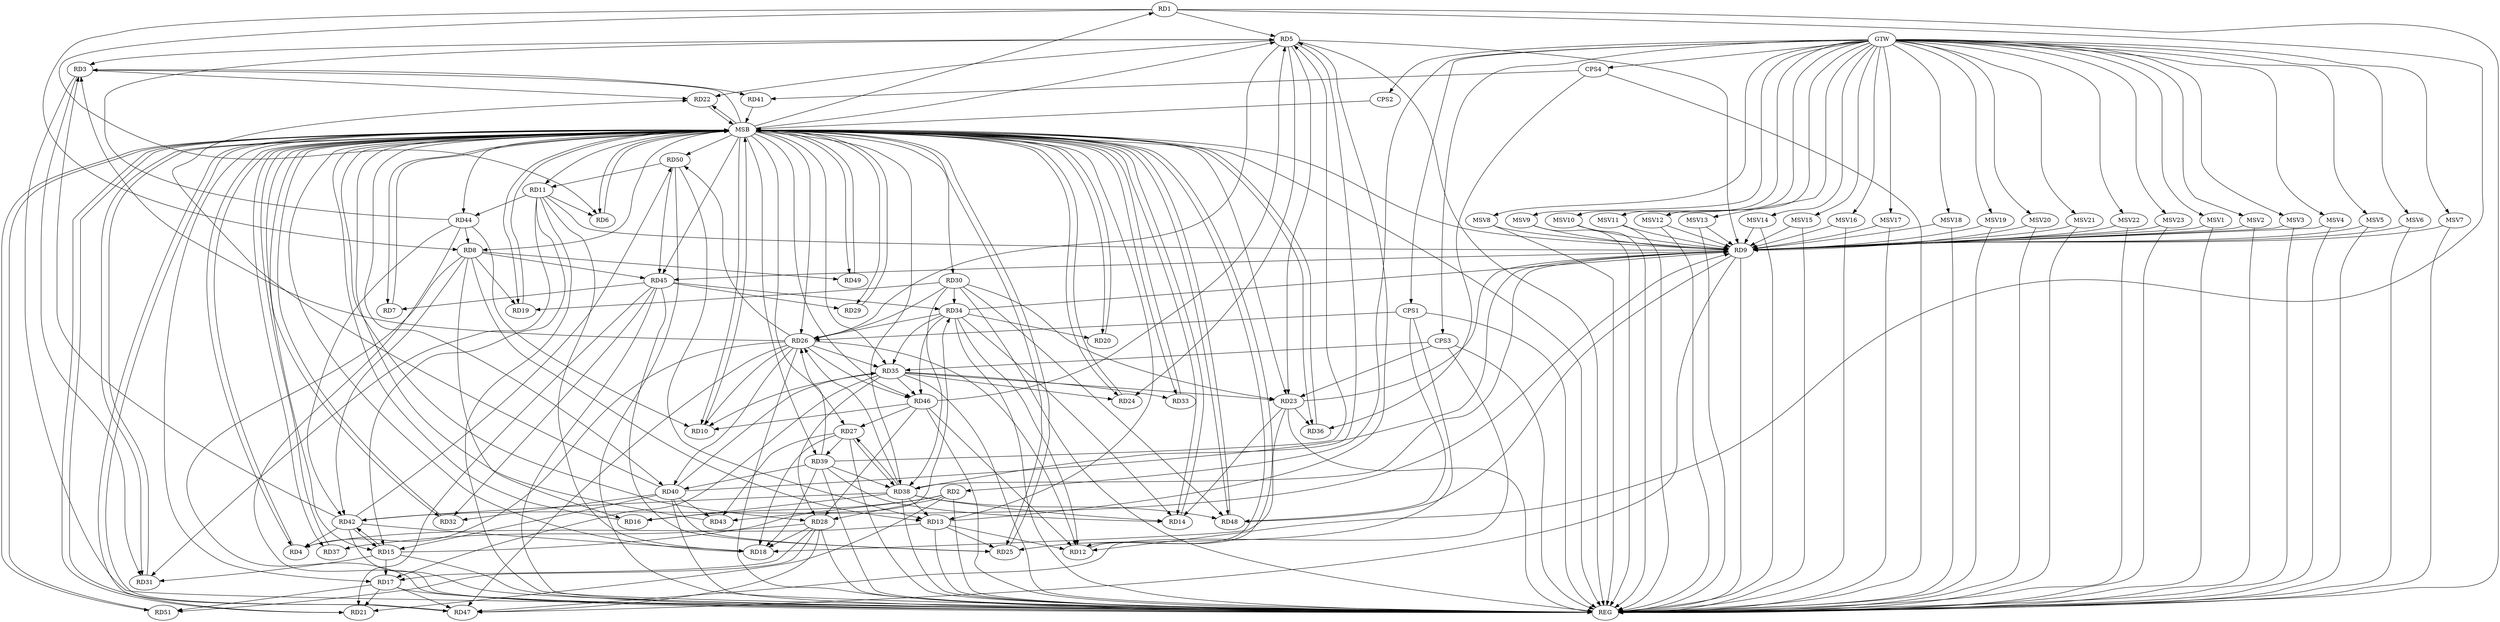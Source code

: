 strict digraph G {
  RD1 [ label="RD1" ];
  RD2 [ label="RD2" ];
  RD3 [ label="RD3" ];
  RD4 [ label="RD4" ];
  RD5 [ label="RD5" ];
  RD6 [ label="RD6" ];
  RD7 [ label="RD7" ];
  RD8 [ label="RD8" ];
  RD9 [ label="RD9" ];
  RD10 [ label="RD10" ];
  RD11 [ label="RD11" ];
  RD12 [ label="RD12" ];
  RD13 [ label="RD13" ];
  RD14 [ label="RD14" ];
  RD15 [ label="RD15" ];
  RD16 [ label="RD16" ];
  RD17 [ label="RD17" ];
  RD18 [ label="RD18" ];
  RD19 [ label="RD19" ];
  RD20 [ label="RD20" ];
  RD21 [ label="RD21" ];
  RD22 [ label="RD22" ];
  RD23 [ label="RD23" ];
  RD24 [ label="RD24" ];
  RD25 [ label="RD25" ];
  RD26 [ label="RD26" ];
  RD27 [ label="RD27" ];
  RD28 [ label="RD28" ];
  RD29 [ label="RD29" ];
  RD30 [ label="RD30" ];
  RD31 [ label="RD31" ];
  RD32 [ label="RD32" ];
  RD33 [ label="RD33" ];
  RD34 [ label="RD34" ];
  RD35 [ label="RD35" ];
  RD36 [ label="RD36" ];
  RD37 [ label="RD37" ];
  RD38 [ label="RD38" ];
  RD39 [ label="RD39" ];
  RD40 [ label="RD40" ];
  RD41 [ label="RD41" ];
  RD42 [ label="RD42" ];
  RD43 [ label="RD43" ];
  RD44 [ label="RD44" ];
  RD45 [ label="RD45" ];
  RD46 [ label="RD46" ];
  RD47 [ label="RD47" ];
  RD48 [ label="RD48" ];
  RD49 [ label="RD49" ];
  RD50 [ label="RD50" ];
  RD51 [ label="RD51" ];
  CPS1 [ label="CPS1" ];
  CPS2 [ label="CPS2" ];
  CPS3 [ label="CPS3" ];
  CPS4 [ label="CPS4" ];
  GTW [ label="GTW" ];
  REG [ label="REG" ];
  MSB [ label="MSB" ];
  MSV1 [ label="MSV1" ];
  MSV2 [ label="MSV2" ];
  MSV3 [ label="MSV3" ];
  MSV4 [ label="MSV4" ];
  MSV5 [ label="MSV5" ];
  MSV6 [ label="MSV6" ];
  MSV7 [ label="MSV7" ];
  MSV8 [ label="MSV8" ];
  MSV9 [ label="MSV9" ];
  MSV10 [ label="MSV10" ];
  MSV11 [ label="MSV11" ];
  MSV12 [ label="MSV12" ];
  MSV13 [ label="MSV13" ];
  MSV14 [ label="MSV14" ];
  MSV15 [ label="MSV15" ];
  MSV16 [ label="MSV16" ];
  MSV17 [ label="MSV17" ];
  MSV18 [ label="MSV18" ];
  MSV19 [ label="MSV19" ];
  MSV20 [ label="MSV20" ];
  MSV21 [ label="MSV21" ];
  MSV22 [ label="MSV22" ];
  MSV23 [ label="MSV23" ];
  RD1 -> RD5;
  RD1 -> RD6;
  RD1 -> RD8;
  RD1 -> RD12;
  RD2 -> RD16;
  RD2 -> RD21;
  RD2 -> RD28;
  RD2 -> RD43;
  RD5 -> RD3;
  RD3 -> RD22;
  RD26 -> RD3;
  RD3 -> RD31;
  RD3 -> RD41;
  RD42 -> RD3;
  RD13 -> RD4;
  RD26 -> RD4;
  RD42 -> RD4;
  RD5 -> RD9;
  RD13 -> RD5;
  RD5 -> RD22;
  RD5 -> RD23;
  RD5 -> RD24;
  RD5 -> RD26;
  RD5 -> RD38;
  RD39 -> RD5;
  RD44 -> RD5;
  RD46 -> RD5;
  RD11 -> RD6;
  RD45 -> RD7;
  RD8 -> RD13;
  RD8 -> RD16;
  RD8 -> RD19;
  RD8 -> RD42;
  RD44 -> RD8;
  RD8 -> RD45;
  RD8 -> RD49;
  RD11 -> RD9;
  RD23 -> RD9;
  RD34 -> RD9;
  RD38 -> RD9;
  RD40 -> RD9;
  RD42 -> RD9;
  RD9 -> RD45;
  RD9 -> RD47;
  RD9 -> RD48;
  RD26 -> RD10;
  RD35 -> RD10;
  RD44 -> RD10;
  RD46 -> RD10;
  RD11 -> RD15;
  RD11 -> RD18;
  RD11 -> RD31;
  RD11 -> RD44;
  RD50 -> RD11;
  RD13 -> RD12;
  RD26 -> RD12;
  RD34 -> RD12;
  RD46 -> RD12;
  RD13 -> RD25;
  RD38 -> RD13;
  RD50 -> RD13;
  RD23 -> RD14;
  RD34 -> RD14;
  RD38 -> RD14;
  RD39 -> RD14;
  RD15 -> RD17;
  RD15 -> RD31;
  RD15 -> RD34;
  RD40 -> RD15;
  RD15 -> RD42;
  RD42 -> RD15;
  RD38 -> RD16;
  RD17 -> RD21;
  RD28 -> RD17;
  RD35 -> RD17;
  RD17 -> RD47;
  RD17 -> RD51;
  RD23 -> RD18;
  RD27 -> RD18;
  RD28 -> RD18;
  RD39 -> RD18;
  RD42 -> RD18;
  RD30 -> RD19;
  RD34 -> RD20;
  RD45 -> RD21;
  RD40 -> RD22;
  RD30 -> RD23;
  RD35 -> RD23;
  RD23 -> RD36;
  RD35 -> RD24;
  RD40 -> RD25;
  RD45 -> RD25;
  RD30 -> RD26;
  RD34 -> RD26;
  RD26 -> RD35;
  RD38 -> RD26;
  RD39 -> RD26;
  RD26 -> RD40;
  RD26 -> RD46;
  RD26 -> RD47;
  RD26 -> RD50;
  RD27 -> RD38;
  RD38 -> RD27;
  RD27 -> RD39;
  RD27 -> RD43;
  RD46 -> RD27;
  RD35 -> RD28;
  RD28 -> RD37;
  RD46 -> RD28;
  RD28 -> RD47;
  RD28 -> RD51;
  RD45 -> RD29;
  RD30 -> RD34;
  RD30 -> RD38;
  RD30 -> RD48;
  RD40 -> RD32;
  RD45 -> RD32;
  RD35 -> RD33;
  RD34 -> RD35;
  RD45 -> RD34;
  RD34 -> RD46;
  RD40 -> RD35;
  RD35 -> RD46;
  RD39 -> RD38;
  RD38 -> RD42;
  RD38 -> RD48;
  RD39 -> RD40;
  RD40 -> RD43;
  RD44 -> RD42;
  RD42 -> RD50;
  RD50 -> RD45;
  CPS1 -> RD48;
  CPS1 -> RD25;
  CPS1 -> RD26;
  CPS3 -> RD35;
  CPS3 -> RD47;
  CPS3 -> RD23;
  CPS4 -> RD41;
  CPS4 -> RD36;
  GTW -> RD2;
  GTW -> CPS1;
  GTW -> CPS2;
  GTW -> CPS3;
  GTW -> CPS4;
  RD1 -> REG;
  RD2 -> REG;
  RD3 -> REG;
  RD5 -> REG;
  RD8 -> REG;
  RD9 -> REG;
  RD11 -> REG;
  RD13 -> REG;
  RD15 -> REG;
  RD17 -> REG;
  RD23 -> REG;
  RD26 -> REG;
  RD27 -> REG;
  RD28 -> REG;
  RD30 -> REG;
  RD34 -> REG;
  RD35 -> REG;
  RD38 -> REG;
  RD39 -> REG;
  RD40 -> REG;
  RD42 -> REG;
  RD44 -> REG;
  RD45 -> REG;
  RD46 -> REG;
  RD50 -> REG;
  CPS1 -> REG;
  CPS3 -> REG;
  CPS4 -> REG;
  RD4 -> MSB;
  MSB -> RD8;
  MSB -> RD27;
  MSB -> RD28;
  MSB -> RD35;
  MSB -> RD40;
  MSB -> RD46;
  MSB -> REG;
  RD6 -> MSB;
  MSB -> RD5;
  MSB -> RD12;
  MSB -> RD14;
  MSB -> RD37;
  RD7 -> MSB;
  MSB -> RD26;
  MSB -> RD48;
  RD10 -> MSB;
  MSB -> RD1;
  MSB -> RD3;
  MSB -> RD24;
  MSB -> RD30;
  MSB -> RD31;
  MSB -> RD33;
  RD12 -> MSB;
  MSB -> RD11;
  RD14 -> MSB;
  MSB -> RD17;
  MSB -> RD44;
  RD16 -> MSB;
  MSB -> RD7;
  MSB -> RD10;
  MSB -> RD32;
  MSB -> RD36;
  RD18 -> MSB;
  RD19 -> MSB;
  MSB -> RD9;
  MSB -> RD49;
  RD20 -> MSB;
  MSB -> RD4;
  RD21 -> MSB;
  MSB -> RD15;
  MSB -> RD20;
  RD22 -> MSB;
  MSB -> RD39;
  RD24 -> MSB;
  MSB -> RD50;
  MSB -> RD51;
  RD25 -> MSB;
  MSB -> RD13;
  MSB -> RD23;
  RD29 -> MSB;
  MSB -> RD38;
  RD31 -> MSB;
  MSB -> RD29;
  RD32 -> MSB;
  MSB -> RD6;
  MSB -> RD47;
  RD33 -> MSB;
  MSB -> RD22;
  RD36 -> MSB;
  RD37 -> MSB;
  RD41 -> MSB;
  MSB -> RD21;
  MSB -> RD25;
  RD43 -> MSB;
  RD47 -> MSB;
  RD48 -> MSB;
  MSB -> RD45;
  RD49 -> MSB;
  RD51 -> MSB;
  MSB -> RD19;
  CPS2 -> MSB;
  MSV1 -> RD9;
  MSV2 -> RD9;
  MSV3 -> RD9;
  MSV4 -> RD9;
  MSV5 -> RD9;
  MSV6 -> RD9;
  MSV7 -> RD9;
  MSV8 -> RD9;
  MSV9 -> RD9;
  MSV10 -> RD9;
  GTW -> MSV1;
  MSV1 -> REG;
  GTW -> MSV2;
  MSV2 -> REG;
  GTW -> MSV3;
  MSV3 -> REG;
  GTW -> MSV4;
  MSV4 -> REG;
  GTW -> MSV5;
  MSV5 -> REG;
  GTW -> MSV6;
  MSV6 -> REG;
  GTW -> MSV7;
  MSV7 -> REG;
  GTW -> MSV8;
  MSV8 -> REG;
  GTW -> MSV9;
  MSV9 -> REG;
  GTW -> MSV10;
  MSV10 -> REG;
  MSV11 -> RD9;
  MSV12 -> RD9;
  GTW -> MSV11;
  MSV11 -> REG;
  GTW -> MSV12;
  MSV12 -> REG;
  MSV13 -> RD9;
  GTW -> MSV13;
  MSV13 -> REG;
  MSV14 -> RD9;
  GTW -> MSV14;
  MSV14 -> REG;
  MSV15 -> RD9;
  GTW -> MSV15;
  MSV15 -> REG;
  MSV16 -> RD9;
  MSV17 -> RD9;
  MSV18 -> RD9;
  GTW -> MSV16;
  MSV16 -> REG;
  GTW -> MSV17;
  MSV17 -> REG;
  GTW -> MSV18;
  MSV18 -> REG;
  MSV19 -> RD9;
  GTW -> MSV19;
  MSV19 -> REG;
  MSV20 -> RD9;
  MSV21 -> RD9;
  GTW -> MSV20;
  MSV20 -> REG;
  GTW -> MSV21;
  MSV21 -> REG;
  MSV22 -> RD9;
  GTW -> MSV22;
  MSV22 -> REG;
  MSV23 -> RD9;
  GTW -> MSV23;
  MSV23 -> REG;
}
